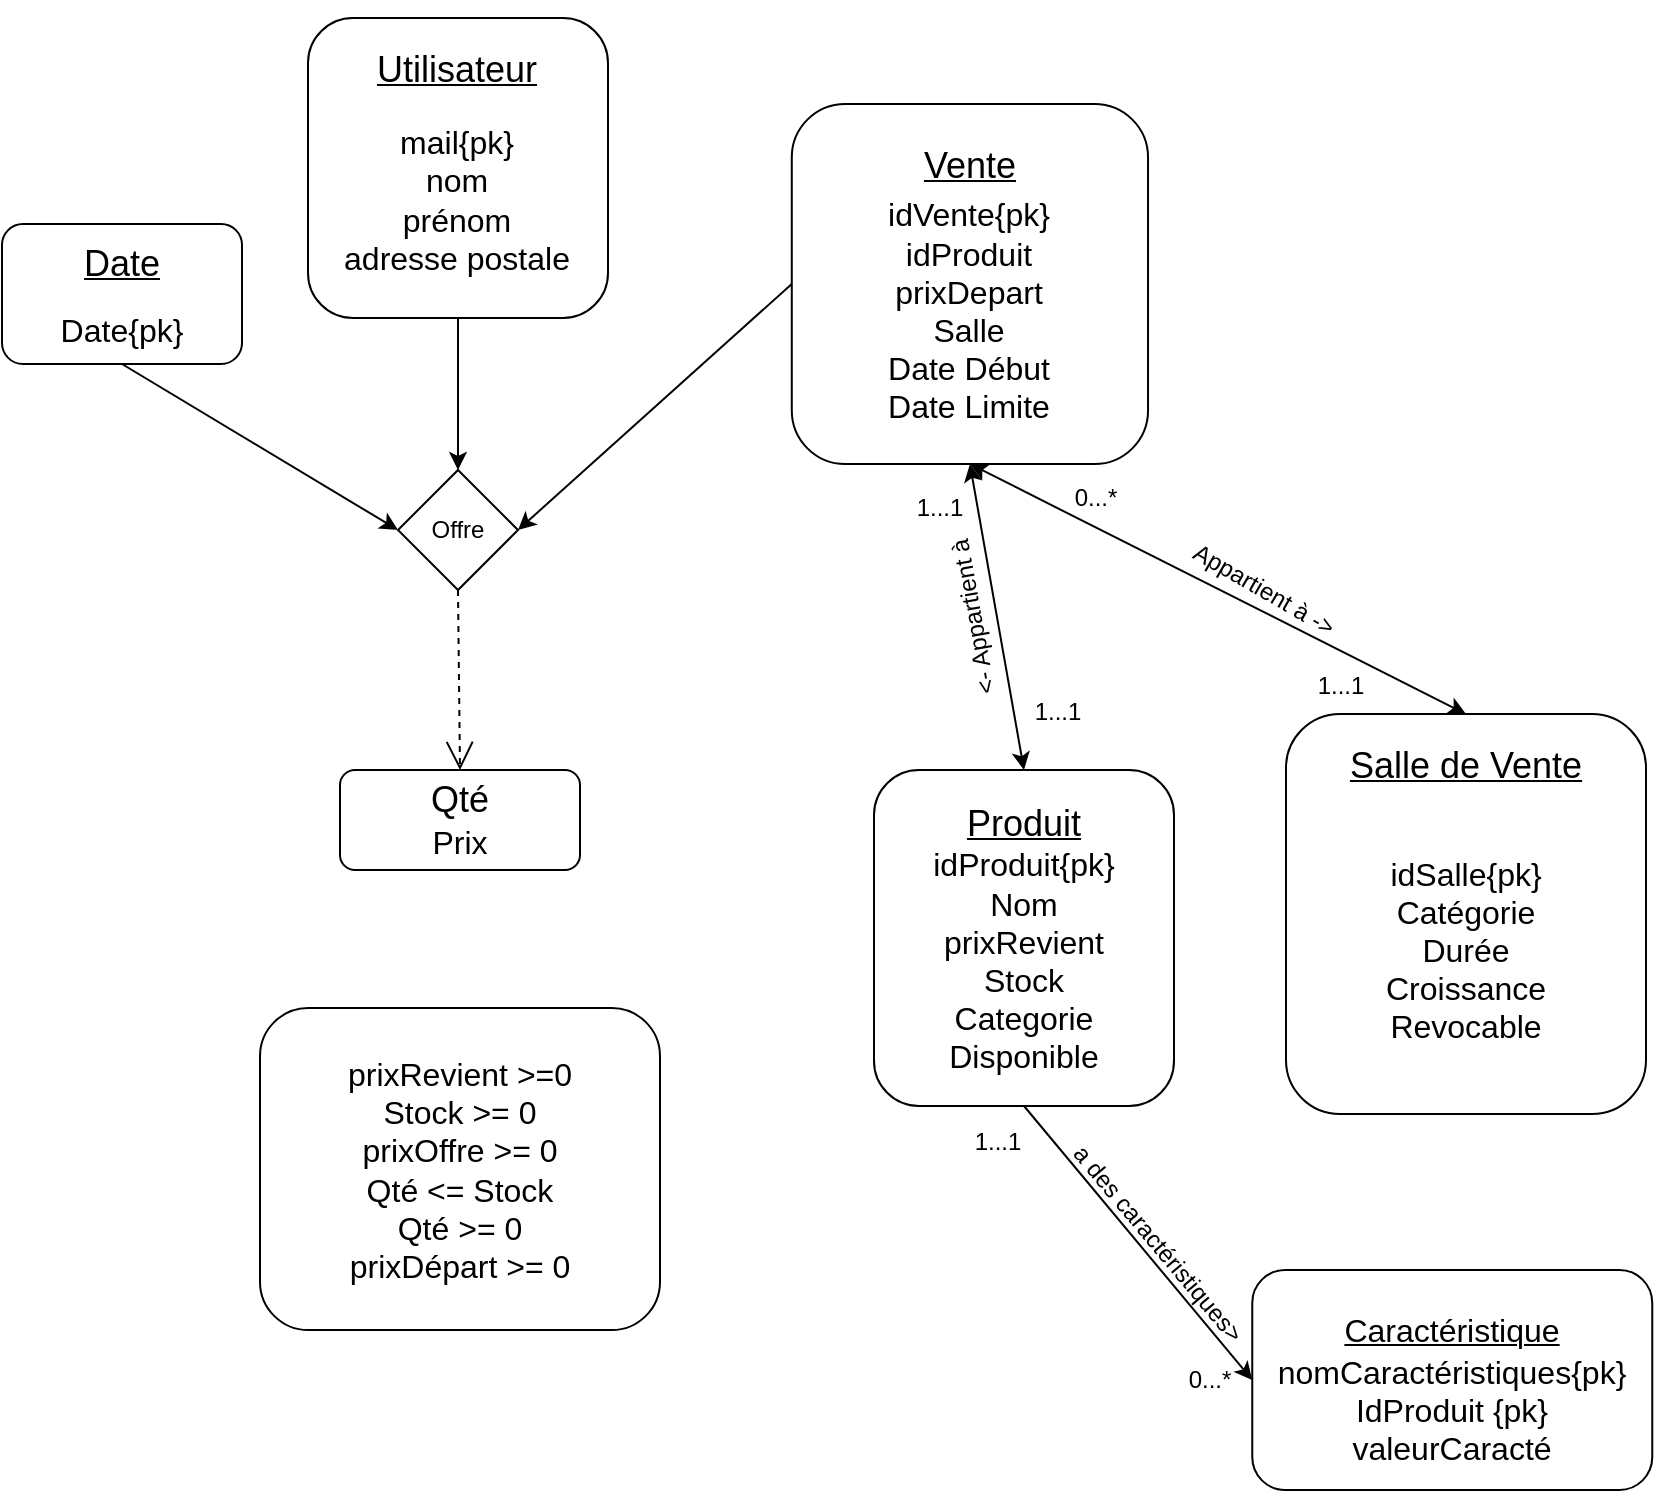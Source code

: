 <mxfile version="25.0.0">
  <diagram name="Page-1" id="sakXDZ38qYOXhQlav3KR">
    <mxGraphModel dx="941" dy="528" grid="1" gridSize="10" guides="1" tooltips="1" connect="1" arrows="1" fold="1" page="1" pageScale="1" pageWidth="850" pageHeight="1100" math="0" shadow="0">
      <root>
        <mxCell id="0" />
        <mxCell id="1" parent="0" />
        <mxCell id="ofFHBMjptxu8NDV-v7J2-40" value="" style="group" parent="1" vertex="1" connectable="0">
          <mxGeometry x="110" y="65" width="730" height="530" as="geometry" />
        </mxCell>
        <mxCell id="-uF0R0lQCtl9wBR931qS-4" value="" style="group" parent="ofFHBMjptxu8NDV-v7J2-40" vertex="1" connectable="0">
          <mxGeometry y="30" width="280" height="340" as="geometry" />
        </mxCell>
        <mxCell id="aa0cj-yEIOZvdle40va2-20" value="Offre" style="rhombus;whiteSpace=wrap;html=1;" parent="-uF0R0lQCtl9wBR931qS-4" vertex="1">
          <mxGeometry x="150" y="185" width="60" height="60" as="geometry" />
        </mxCell>
        <mxCell id="-uF0R0lQCtl9wBR931qS-5" value="" style="group" parent="-uF0R0lQCtl9wBR931qS-4" vertex="1" connectable="0">
          <mxGeometry x="100" y="-24" width="160" height="180" as="geometry" />
        </mxCell>
        <mxCell id="-uF0R0lQCtl9wBR931qS-1" value="" style="rounded=1;whiteSpace=wrap;html=1;" parent="-uF0R0lQCtl9wBR931qS-5" vertex="1">
          <mxGeometry x="5" y="-17" width="150" height="150" as="geometry" />
        </mxCell>
        <mxCell id="-uF0R0lQCtl9wBR931qS-3" value="&lt;div align=&quot;center&quot;&gt;&lt;font size=&quot;3&quot;&gt;mail{pk}&lt;/font&gt;&lt;/div&gt;&lt;div align=&quot;center&quot;&gt;&lt;font size=&quot;3&quot;&gt;nom&lt;/font&gt;&lt;/div&gt;&lt;div align=&quot;center&quot;&gt;&lt;font size=&quot;3&quot;&gt;prénom&lt;/font&gt;&lt;/div&gt;&lt;div align=&quot;center&quot;&gt;&lt;font size=&quot;3&quot;&gt;adresse postale&lt;br&gt;&lt;/font&gt;&lt;/div&gt;" style="text;html=1;align=center;verticalAlign=middle;whiteSpace=wrap;rounded=0;" parent="-uF0R0lQCtl9wBR931qS-5" vertex="1">
          <mxGeometry x="12.49" y="23.27" width="135.01" height="101.47" as="geometry" />
        </mxCell>
        <mxCell id="-uF0R0lQCtl9wBR931qS-2" value="&lt;div&gt;&lt;u&gt;&lt;font style=&quot;font-size: 18px;&quot;&gt;Utilisateur&lt;/font&gt;&lt;/u&gt;&lt;/div&gt;" style="text;html=1;align=center;verticalAlign=middle;whiteSpace=wrap;rounded=0;" parent="-uF0R0lQCtl9wBR931qS-5" vertex="1">
          <mxGeometry x="14.37" y="-26" width="131.25" height="70" as="geometry" />
        </mxCell>
        <mxCell id="aa0cj-yEIOZvdle40va2-23" value="" style="endArrow=classic;html=1;rounded=0;entryX=0.5;entryY=0;entryDx=0;entryDy=0;exitX=0.5;exitY=1;exitDx=0;exitDy=0;" parent="-uF0R0lQCtl9wBR931qS-4" source="-uF0R0lQCtl9wBR931qS-1" target="aa0cj-yEIOZvdle40va2-20" edge="1">
          <mxGeometry width="50" height="50" relative="1" as="geometry">
            <mxPoint x="61" y="31" as="sourcePoint" />
            <mxPoint x="101" y="261" as="targetPoint" />
          </mxGeometry>
        </mxCell>
        <mxCell id="ZCG3vBXyKOke6vrB0kK--3" value="" style="endArrow=open;endSize=12;dashed=1;html=1;rounded=0;entryX=0.5;entryY=0;entryDx=0;entryDy=0;" edge="1" parent="-uF0R0lQCtl9wBR931qS-4" target="aa0cj-yEIOZvdle40va2-27">
          <mxGeometry width="160" relative="1" as="geometry">
            <mxPoint x="180" y="245" as="sourcePoint" />
            <mxPoint x="190" y="335" as="targetPoint" />
          </mxGeometry>
        </mxCell>
        <mxCell id="UowVVviBaSJEIdX8Itdu-26" value="" style="group" parent="ofFHBMjptxu8NDV-v7J2-40" vertex="1" connectable="0">
          <mxGeometry x="388" y="365" width="150" height="168" as="geometry" />
        </mxCell>
        <mxCell id="UowVVviBaSJEIdX8Itdu-1" value="" style="rounded=1;whiteSpace=wrap;html=1;" parent="UowVVviBaSJEIdX8Itdu-26" vertex="1">
          <mxGeometry width="150" height="168" as="geometry" />
        </mxCell>
        <mxCell id="UowVVviBaSJEIdX8Itdu-2" value="&lt;div&gt;&lt;u&gt;&lt;font style=&quot;font-size: 18px;&quot;&gt;Produit&lt;/font&gt;&lt;/u&gt;&lt;/div&gt;" style="text;html=1;align=center;verticalAlign=middle;whiteSpace=wrap;rounded=0;" parent="UowVVviBaSJEIdX8Itdu-26" vertex="1">
          <mxGeometry x="45" y="11.859" width="60" height="29.647" as="geometry" />
        </mxCell>
        <mxCell id="UowVVviBaSJEIdX8Itdu-4" value="&lt;div&gt;&lt;font size=&quot;3&quot;&gt;idProduit{pk}&lt;/font&gt;&lt;/div&gt;&lt;div align=&quot;center&quot;&gt;&lt;font size=&quot;3&quot;&gt;Nom&lt;/font&gt;&lt;/div&gt;&lt;div align=&quot;center&quot;&gt;&lt;font size=&quot;3&quot;&gt;prixRevient&lt;/font&gt;&lt;/div&gt;&lt;div align=&quot;center&quot;&gt;&lt;font size=&quot;3&quot;&gt;Stock&lt;/font&gt;&lt;/div&gt;&lt;div align=&quot;center&quot;&gt;&lt;font size=&quot;3&quot;&gt;Categorie&lt;br&gt;&lt;/font&gt;&lt;/div&gt;&lt;div align=&quot;center&quot;&gt;&lt;font size=&quot;3&quot;&gt;Disponible&lt;br&gt;&lt;/font&gt;&lt;/div&gt;&lt;div align=&quot;center&quot;&gt;&lt;font size=&quot;3&quot;&gt;&lt;br&gt;&lt;/font&gt;&lt;/div&gt;" style="text;html=1;align=center;verticalAlign=middle;whiteSpace=wrap;rounded=0;" parent="UowVVviBaSJEIdX8Itdu-26" vertex="1">
          <mxGeometry x="10" y="56.004" width="130" height="98.824" as="geometry" />
        </mxCell>
        <mxCell id="ofFHBMjptxu8NDV-v7J2-43" value="Appartient à -&amp;gt;" style="text;html=1;align=center;verticalAlign=middle;whiteSpace=wrap;rounded=0;rotation=30;" parent="ofFHBMjptxu8NDV-v7J2-40" vertex="1">
          <mxGeometry x="528" y="260" width="110" height="30" as="geometry" />
        </mxCell>
        <mxCell id="aa0cj-yEIOZvdle40va2-15" value="1...1" style="text;html=1;align=center;verticalAlign=middle;whiteSpace=wrap;rounded=0;" parent="ofFHBMjptxu8NDV-v7J2-40" vertex="1">
          <mxGeometry x="450" y="321" width="60" height="30" as="geometry" />
        </mxCell>
        <mxCell id="aa0cj-yEIOZvdle40va2-27" value="&lt;div&gt;&lt;font style=&quot;font-size: 18px;&quot;&gt;Qté&lt;/font&gt;&lt;/div&gt;&lt;font size=&quot;3&quot;&gt;Prix&lt;/font&gt;" style="rounded=1;whiteSpace=wrap;html=1;" parent="ofFHBMjptxu8NDV-v7J2-40" vertex="1">
          <mxGeometry x="121" y="365" width="120" height="50" as="geometry" />
        </mxCell>
        <mxCell id="ofFHBMjptxu8NDV-v7J2-37" value="1...1" style="text;html=1;align=center;verticalAlign=middle;whiteSpace=wrap;rounded=0;" parent="ofFHBMjptxu8NDV-v7J2-40" vertex="1">
          <mxGeometry x="420" y="536" width="60" height="30" as="geometry" />
        </mxCell>
        <mxCell id="ofFHBMjptxu8NDV-v7J2-4" value="" style="group" parent="1" vertex="1" connectable="0">
          <mxGeometry x="704" y="402" width="180" height="200" as="geometry" />
        </mxCell>
        <mxCell id="UowVVviBaSJEIdX8Itdu-27" value="" style="rounded=1;whiteSpace=wrap;html=1;" parent="ofFHBMjptxu8NDV-v7J2-4" vertex="1">
          <mxGeometry width="180" height="200" as="geometry" />
        </mxCell>
        <mxCell id="ofFHBMjptxu8NDV-v7J2-1" style="edgeStyle=orthogonalEdgeStyle;rounded=0;orthogonalLoop=1;jettySize=auto;html=1;exitX=0.5;exitY=1;exitDx=0;exitDy=0;" parent="ofFHBMjptxu8NDV-v7J2-4" source="UowVVviBaSJEIdX8Itdu-27" target="UowVVviBaSJEIdX8Itdu-27" edge="1">
          <mxGeometry relative="1" as="geometry" />
        </mxCell>
        <mxCell id="ofFHBMjptxu8NDV-v7J2-2" value="&lt;font style=&quot;font-size: 18px;&quot;&gt;Salle de Vente&lt;br&gt;&lt;/font&gt;" style="text;html=1;align=center;verticalAlign=middle;whiteSpace=wrap;rounded=0;fontStyle=4" parent="ofFHBMjptxu8NDV-v7J2-4" vertex="1">
          <mxGeometry x="20" y="14.646" width="140" height="21.97" as="geometry" />
        </mxCell>
        <mxCell id="ofFHBMjptxu8NDV-v7J2-3" value="&lt;div&gt;&lt;font size=&quot;3&quot;&gt;idSalle{pk}&lt;br&gt;&lt;/font&gt;&lt;/div&gt;&lt;div&gt;&lt;font size=&quot;3&quot;&gt;Catégorie&lt;br&gt;&lt;/font&gt;&lt;/div&gt;&lt;div&gt;&lt;font size=&quot;3&quot;&gt;Durée&lt;/font&gt;&lt;/div&gt;&lt;div&gt;&lt;font size=&quot;3&quot;&gt;Croissance&lt;/font&gt;&lt;/div&gt;&lt;div&gt;&lt;font size=&quot;3&quot;&gt;Revocable&lt;br&gt;&lt;/font&gt;&lt;/div&gt;" style="text;html=1;align=center;verticalAlign=middle;whiteSpace=wrap;rounded=0;" parent="ofFHBMjptxu8NDV-v7J2-4" vertex="1">
          <mxGeometry x="10" y="49.998" width="160" height="136.109" as="geometry" />
        </mxCell>
        <mxCell id="ofFHBMjptxu8NDV-v7J2-6" value="" style="endArrow=classic;startArrow=classic;html=1;rounded=0;entryX=0.5;entryY=1;entryDx=0;entryDy=0;exitX=0.5;exitY=0;exitDx=0;exitDy=0;" parent="1" source="UowVVviBaSJEIdX8Itdu-27" target="-uF0R0lQCtl9wBR931qS-9" edge="1">
          <mxGeometry width="50" height="50" relative="1" as="geometry">
            <mxPoint x="349" y="817" as="sourcePoint" />
            <mxPoint x="399" y="767" as="targetPoint" />
          </mxGeometry>
        </mxCell>
        <mxCell id="-uF0R0lQCtl9wBR931qS-8" value="" style="group" parent="1" vertex="1" connectable="0">
          <mxGeometry x="449" y="77" width="238.13" height="320" as="geometry" />
        </mxCell>
        <mxCell id="-uF0R0lQCtl9wBR931qS-9" value="" style="rounded=1;whiteSpace=wrap;html=1;" parent="-uF0R0lQCtl9wBR931qS-8" vertex="1">
          <mxGeometry x="7.89" y="20" width="178.13" height="180" as="geometry" />
        </mxCell>
        <mxCell id="-uF0R0lQCtl9wBR931qS-10" value="&lt;div&gt;&lt;font size=&quot;3&quot;&gt;idVente{pk}&lt;/font&gt;&lt;/div&gt;&lt;div&gt;&lt;font size=&quot;3&quot;&gt;idProduit&lt;br&gt;&lt;/font&gt;&lt;/div&gt;&lt;div&gt;&lt;font size=&quot;3&quot;&gt;prixDepart&lt;br&gt;&lt;/font&gt;&lt;/div&gt;&lt;div&gt;&lt;font size=&quot;3&quot;&gt;Salle&lt;br&gt;&lt;/font&gt;&lt;/div&gt;&lt;div&gt;&lt;font size=&quot;3&quot;&gt;Date Début &lt;br&gt;&lt;/font&gt;&lt;/div&gt;&lt;div&gt;&lt;font size=&quot;3&quot;&gt;Date Limite&lt;br&gt;&lt;/font&gt;&lt;/div&gt;&lt;div&gt;&lt;font size=&quot;3&quot;&gt;&lt;br&gt;&lt;/font&gt;&lt;/div&gt;" style="text;html=1;align=center;verticalAlign=middle;whiteSpace=wrap;rounded=0;" parent="-uF0R0lQCtl9wBR931qS-8" vertex="1">
          <mxGeometry x="31.4" y="78" width="131.11" height="110" as="geometry" />
        </mxCell>
        <mxCell id="-uF0R0lQCtl9wBR931qS-11" value="&lt;div&gt;&lt;font style=&quot;font-size: 18px;&quot;&gt;&lt;u&gt;Vente&lt;/u&gt;&lt;/font&gt;&lt;/div&gt;" style="text;html=1;align=center;verticalAlign=middle;whiteSpace=wrap;rounded=0;" parent="-uF0R0lQCtl9wBR931qS-8" vertex="1">
          <mxGeometry x="19.03" y="31" width="155.86" height="40" as="geometry" />
        </mxCell>
        <mxCell id="ofFHBMjptxu8NDV-v7J2-38" value="0...*" style="text;html=1;align=center;verticalAlign=middle;whiteSpace=wrap;rounded=0;" parent="-uF0R0lQCtl9wBR931qS-8" vertex="1">
          <mxGeometry x="129.51" y="202" width="60" height="30" as="geometry" />
        </mxCell>
        <mxCell id="ofFHBMjptxu8NDV-v7J2-35" value="1...1" style="text;html=1;align=center;verticalAlign=middle;whiteSpace=wrap;rounded=0;" parent="-uF0R0lQCtl9wBR931qS-8" vertex="1">
          <mxGeometry x="52.28" y="207.0" width="60" height="30" as="geometry" />
        </mxCell>
        <mxCell id="ofFHBMjptxu8NDV-v7J2-42" value="&amp;lt;- Appartient à " style="text;html=1;align=center;verticalAlign=middle;whiteSpace=wrap;rounded=0;rotation=-100;" parent="-uF0R0lQCtl9wBR931qS-8" vertex="1">
          <mxGeometry x="46" y="261" width="105.39" height="30" as="geometry" />
        </mxCell>
        <mxCell id="UowVVviBaSJEIdX8Itdu-21" value="" style="endArrow=classic;startArrow=classic;html=1;rounded=0;exitX=0.5;exitY=0;exitDx=0;exitDy=0;entryX=0.5;entryY=1;entryDx=0;entryDy=0;" parent="1" source="UowVVviBaSJEIdX8Itdu-1" target="-uF0R0lQCtl9wBR931qS-9" edge="1">
          <mxGeometry width="50" height="50" relative="1" as="geometry">
            <mxPoint x="349" y="777" as="sourcePoint" />
            <mxPoint x="538" y="537" as="targetPoint" />
          </mxGeometry>
        </mxCell>
        <mxCell id="ofFHBMjptxu8NDV-v7J2-96" value="&lt;div&gt;&lt;font size=&quot;3&quot;&gt;prixRevient &amp;gt;=0&lt;br&gt;&lt;/font&gt;&lt;/div&gt;&lt;div&gt;&lt;font size=&quot;3&quot;&gt;Stock &amp;gt;= 0&lt;/font&gt;&lt;/div&gt;&lt;div&gt;&lt;font size=&quot;3&quot;&gt;prixOffre &amp;gt;= 0&lt;/font&gt;&lt;/div&gt;&lt;div&gt;&lt;font size=&quot;3&quot;&gt;Qté &amp;lt;= Stock&lt;br&gt;&lt;/font&gt;&lt;/div&gt;&lt;div&gt;&lt;font size=&quot;3&quot;&gt;Qté &amp;gt;= 0&lt;br&gt;&lt;/font&gt;&lt;/div&gt;&lt;div&gt;&lt;font size=&quot;3&quot;&gt;prixDépart &amp;gt;= 0&lt;/font&gt;&lt;/div&gt;" style="rounded=1;whiteSpace=wrap;html=1;" parent="1" vertex="1">
          <mxGeometry x="191" y="549" width="200" height="161" as="geometry" />
        </mxCell>
        <mxCell id="ofFHBMjptxu8NDV-v7J2-97" value="" style="rounded=1;whiteSpace=wrap;html=1;" parent="1" vertex="1">
          <mxGeometry x="687.13" y="680" width="200" height="110" as="geometry" />
        </mxCell>
        <mxCell id="ofFHBMjptxu8NDV-v7J2-98" value="&lt;u&gt;&lt;font size=&quot;3&quot;&gt;Caractéristique&lt;/font&gt;&lt;/u&gt;" style="text;html=1;align=center;verticalAlign=middle;whiteSpace=wrap;rounded=0;" parent="1" vertex="1">
          <mxGeometry x="743.38" y="695" width="87.5" height="30" as="geometry" />
        </mxCell>
        <mxCell id="ofFHBMjptxu8NDV-v7J2-102" value="" style="endArrow=classic;html=1;rounded=0;exitX=0.5;exitY=1;exitDx=0;exitDy=0;entryX=0;entryY=0.5;entryDx=0;entryDy=0;" parent="1" source="UowVVviBaSJEIdX8Itdu-1" target="ofFHBMjptxu8NDV-v7J2-97" edge="1">
          <mxGeometry width="50" height="50" relative="1" as="geometry">
            <mxPoint x="1032.75" y="247" as="sourcePoint" />
            <mxPoint x="1085" y="420" as="targetPoint" />
          </mxGeometry>
        </mxCell>
        <mxCell id="ofFHBMjptxu8NDV-v7J2-39" value="1...1" style="text;html=1;align=center;verticalAlign=middle;resizable=0;points=[];autosize=1;strokeColor=none;fillColor=none;" parent="1" vertex="1">
          <mxGeometry x="706" y="373" width="50" height="30" as="geometry" />
        </mxCell>
        <mxCell id="aa0cj-yEIOZvdle40va2-5" value="&lt;div&gt;&lt;font size=&quot;3&quot;&gt;nomCaractéristiques{pk}&lt;br&gt;&lt;/font&gt;&lt;/div&gt;&lt;div&gt;&lt;font size=&quot;3&quot;&gt;IdProduit {pk}&lt;br&gt;&lt;/font&gt;&lt;/div&gt;&lt;div&gt;&lt;font size=&quot;3&quot;&gt;valeurCaracté&lt;/font&gt;&lt;/div&gt;" style="text;html=1;align=center;verticalAlign=middle;whiteSpace=wrap;rounded=0;" parent="1" vertex="1">
          <mxGeometry x="707.13" y="707.5" width="160" height="85" as="geometry" />
        </mxCell>
        <mxCell id="aa0cj-yEIOZvdle40va2-7" value="0...*" style="text;html=1;align=center;verticalAlign=middle;whiteSpace=wrap;rounded=0;" parent="1" vertex="1">
          <mxGeometry x="636.13" y="720" width="60" height="30" as="geometry" />
        </mxCell>
        <mxCell id="aa0cj-yEIOZvdle40va2-17" value="&lt;div&gt;&lt;font style=&quot;font-size: 14px;&quot;&gt;&lt;br&gt;&lt;/font&gt;&lt;/div&gt;&lt;div&gt;&lt;font size=&quot;3&quot;&gt;&lt;br&gt;&lt;/font&gt;&lt;/div&gt;&lt;div&gt;&lt;font size=&quot;3&quot;&gt;Date{pk}&lt;/font&gt;&lt;/div&gt;" style="rounded=1;whiteSpace=wrap;html=1;" parent="1" vertex="1">
          <mxGeometry x="62" y="157" width="120" height="70" as="geometry" />
        </mxCell>
        <mxCell id="aa0cj-yEIOZvdle40va2-2" value="&lt;u&gt;&lt;font style=&quot;font-size: 18px;&quot;&gt;Date&lt;/font&gt;&lt;/u&gt;" style="text;html=1;align=center;verticalAlign=middle;whiteSpace=wrap;rounded=0;" parent="1" vertex="1">
          <mxGeometry x="92" y="162" width="60" height="30" as="geometry" />
        </mxCell>
        <mxCell id="aa0cj-yEIOZvdle40va2-22" value="" style="endArrow=classic;html=1;rounded=0;entryX=0;entryY=0.5;entryDx=0;entryDy=0;exitX=0.5;exitY=1;exitDx=0;exitDy=0;" parent="1" target="aa0cj-yEIOZvdle40va2-20" edge="1" source="aa0cj-yEIOZvdle40va2-17">
          <mxGeometry width="50" height="50" relative="1" as="geometry">
            <mxPoint x="122" y="223" as="sourcePoint" />
            <mxPoint x="571" y="405" as="targetPoint" />
          </mxGeometry>
        </mxCell>
        <mxCell id="aa0cj-yEIOZvdle40va2-25" value="" style="endArrow=classic;html=1;rounded=0;entryX=1;entryY=0.5;entryDx=0;entryDy=0;exitX=0;exitY=0.5;exitDx=0;exitDy=0;" parent="1" source="-uF0R0lQCtl9wBR931qS-9" target="aa0cj-yEIOZvdle40va2-20" edge="1">
          <mxGeometry width="50" height="50" relative="1" as="geometry">
            <mxPoint x="520" y="490" as="sourcePoint" />
            <mxPoint x="570" y="440" as="targetPoint" />
          </mxGeometry>
        </mxCell>
        <mxCell id="SA3MfMmKfuJ9t50d1_-G-1" value="a des caractéristiques&amp;gt;" style="text;html=1;align=center;verticalAlign=middle;whiteSpace=wrap;rounded=0;rotation=50;" parent="1" vertex="1">
          <mxGeometry x="565" y="652" width="150" height="30" as="geometry" />
        </mxCell>
      </root>
    </mxGraphModel>
  </diagram>
</mxfile>
